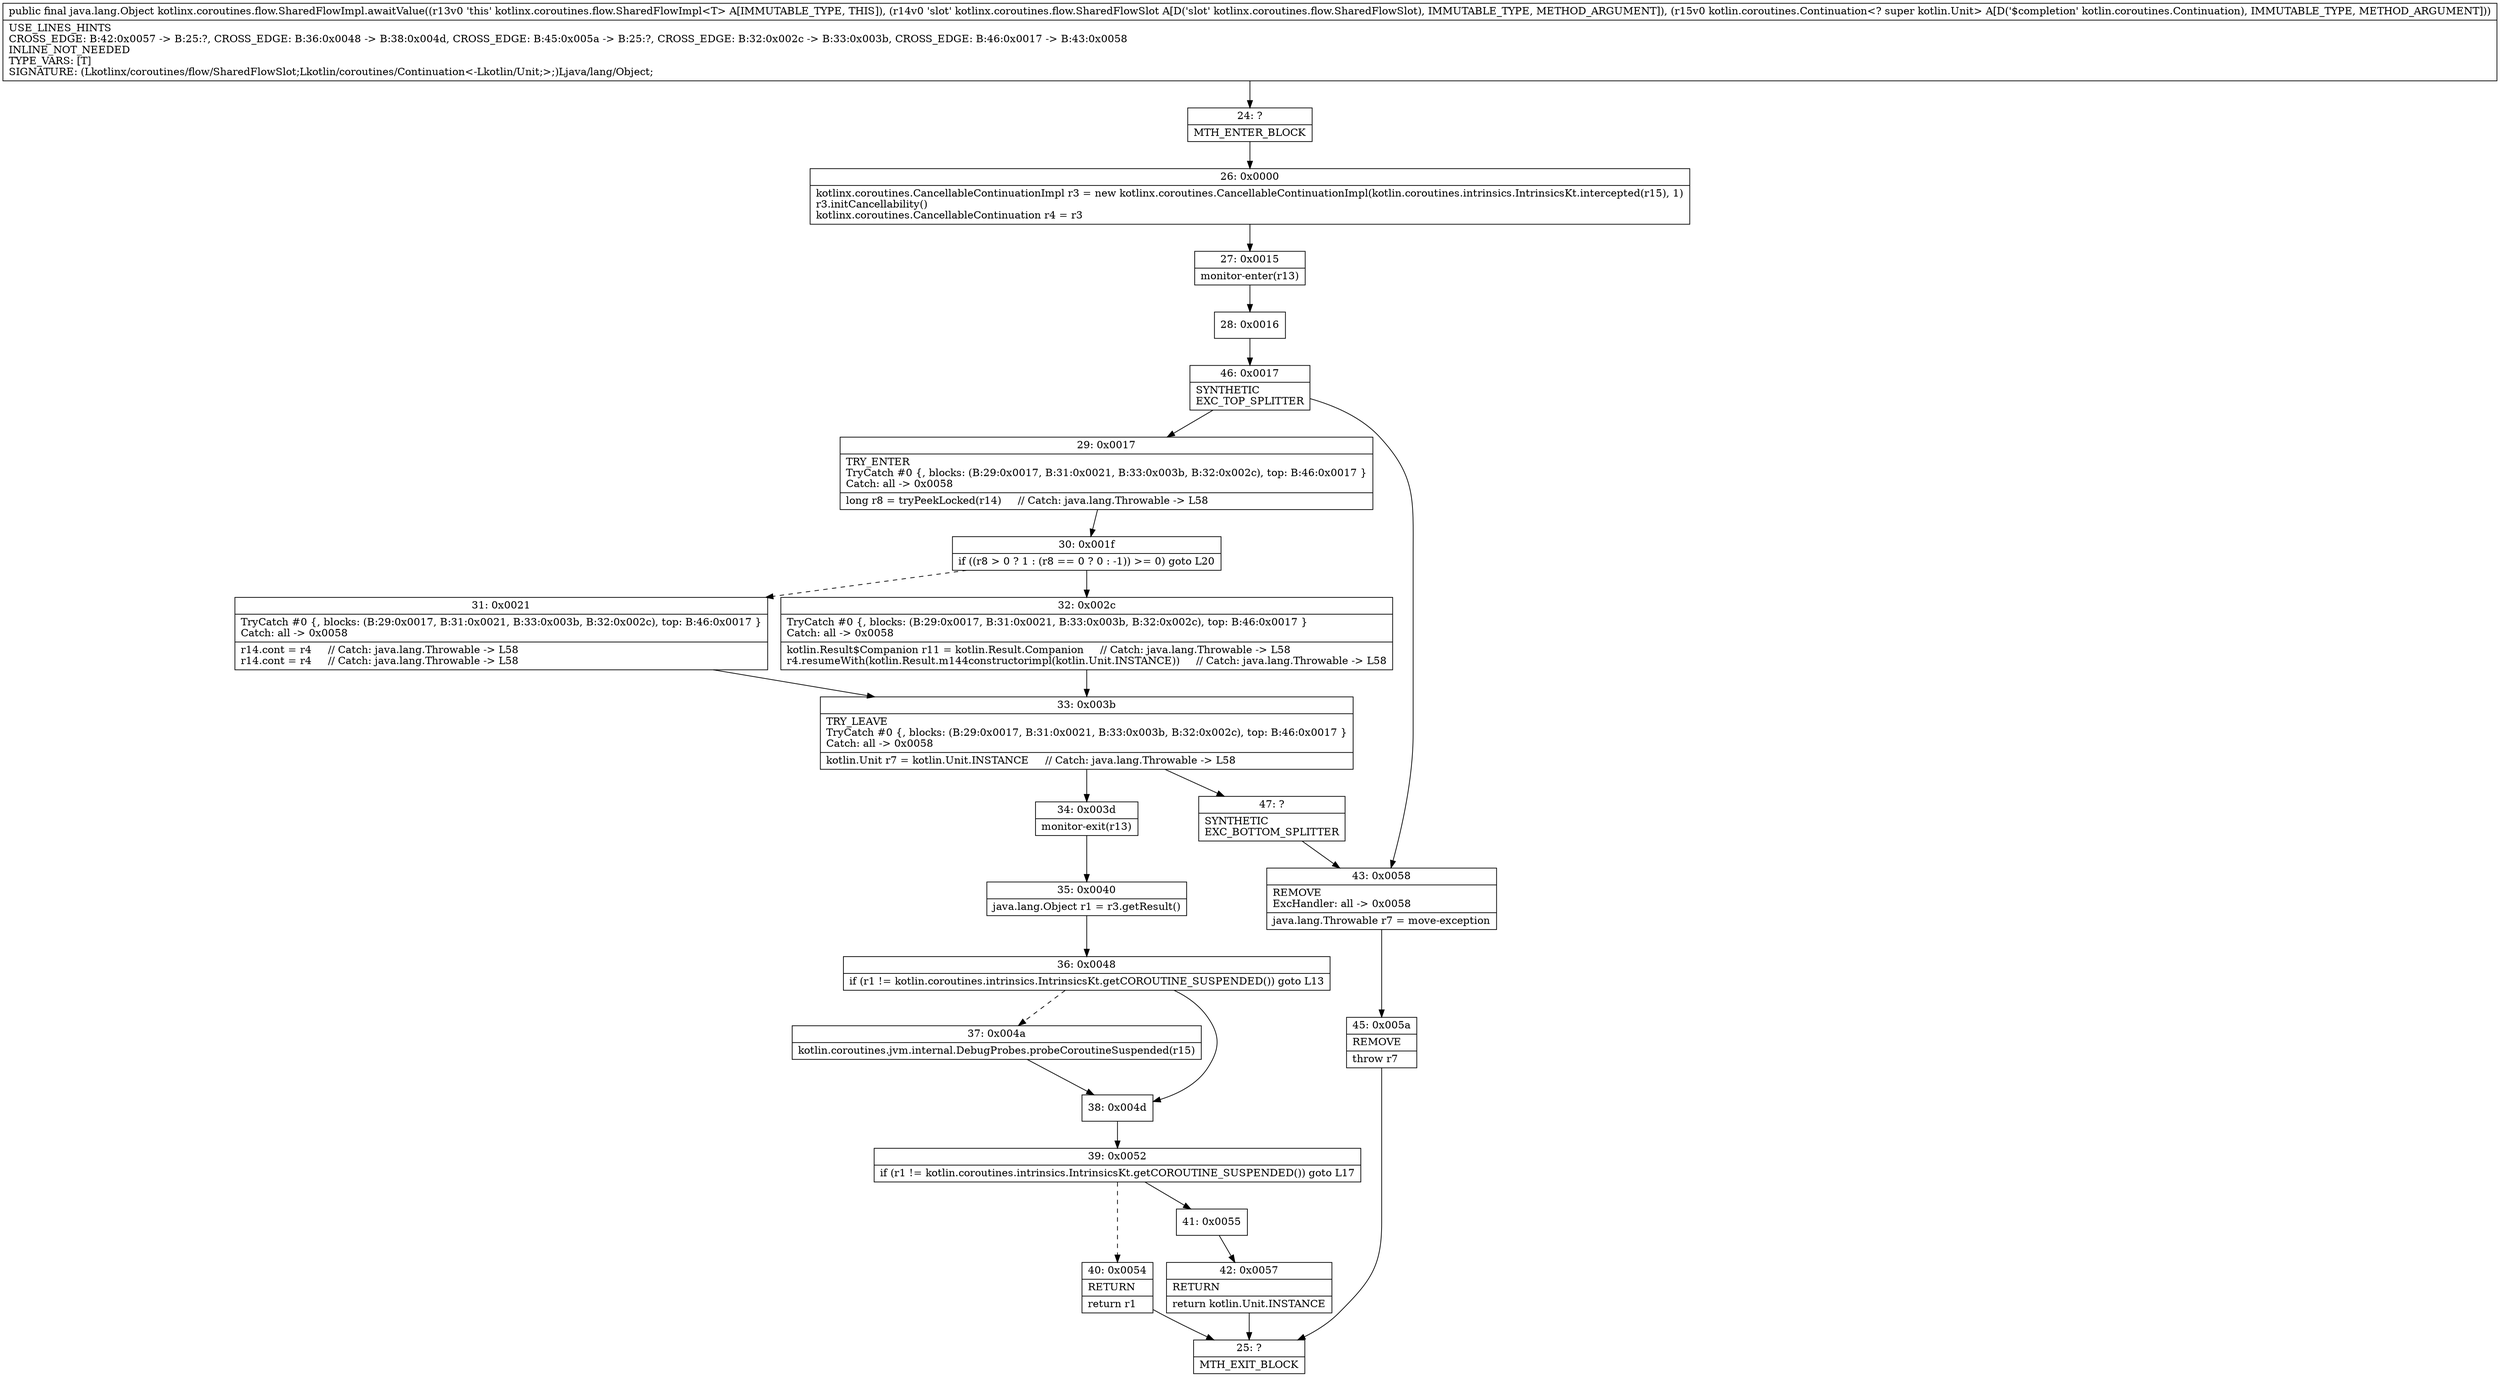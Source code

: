 digraph "CFG forkotlinx.coroutines.flow.SharedFlowImpl.awaitValue(Lkotlinx\/coroutines\/flow\/SharedFlowSlot;Lkotlin\/coroutines\/Continuation;)Ljava\/lang\/Object;" {
Node_24 [shape=record,label="{24\:\ ?|MTH_ENTER_BLOCK\l}"];
Node_26 [shape=record,label="{26\:\ 0x0000|kotlinx.coroutines.CancellableContinuationImpl r3 = new kotlinx.coroutines.CancellableContinuationImpl(kotlin.coroutines.intrinsics.IntrinsicsKt.intercepted(r15), 1)\lr3.initCancellability()\lkotlinx.coroutines.CancellableContinuation r4 = r3\l}"];
Node_27 [shape=record,label="{27\:\ 0x0015|monitor\-enter(r13)\l}"];
Node_28 [shape=record,label="{28\:\ 0x0016}"];
Node_46 [shape=record,label="{46\:\ 0x0017|SYNTHETIC\lEXC_TOP_SPLITTER\l}"];
Node_29 [shape=record,label="{29\:\ 0x0017|TRY_ENTER\lTryCatch #0 \{, blocks: (B:29:0x0017, B:31:0x0021, B:33:0x003b, B:32:0x002c), top: B:46:0x0017 \}\lCatch: all \-\> 0x0058\l|long r8 = tryPeekLocked(r14)     \/\/ Catch: java.lang.Throwable \-\> L58\l}"];
Node_30 [shape=record,label="{30\:\ 0x001f|if ((r8 \> 0 ? 1 : (r8 == 0 ? 0 : \-1)) \>= 0) goto L20\l}"];
Node_31 [shape=record,label="{31\:\ 0x0021|TryCatch #0 \{, blocks: (B:29:0x0017, B:31:0x0021, B:33:0x003b, B:32:0x002c), top: B:46:0x0017 \}\lCatch: all \-\> 0x0058\l|r14.cont = r4     \/\/ Catch: java.lang.Throwable \-\> L58\lr14.cont = r4     \/\/ Catch: java.lang.Throwable \-\> L58\l}"];
Node_33 [shape=record,label="{33\:\ 0x003b|TRY_LEAVE\lTryCatch #0 \{, blocks: (B:29:0x0017, B:31:0x0021, B:33:0x003b, B:32:0x002c), top: B:46:0x0017 \}\lCatch: all \-\> 0x0058\l|kotlin.Unit r7 = kotlin.Unit.INSTANCE     \/\/ Catch: java.lang.Throwable \-\> L58\l}"];
Node_34 [shape=record,label="{34\:\ 0x003d|monitor\-exit(r13)\l}"];
Node_35 [shape=record,label="{35\:\ 0x0040|java.lang.Object r1 = r3.getResult()\l}"];
Node_36 [shape=record,label="{36\:\ 0x0048|if (r1 != kotlin.coroutines.intrinsics.IntrinsicsKt.getCOROUTINE_SUSPENDED()) goto L13\l}"];
Node_37 [shape=record,label="{37\:\ 0x004a|kotlin.coroutines.jvm.internal.DebugProbes.probeCoroutineSuspended(r15)\l}"];
Node_38 [shape=record,label="{38\:\ 0x004d}"];
Node_39 [shape=record,label="{39\:\ 0x0052|if (r1 != kotlin.coroutines.intrinsics.IntrinsicsKt.getCOROUTINE_SUSPENDED()) goto L17\l}"];
Node_40 [shape=record,label="{40\:\ 0x0054|RETURN\l|return r1\l}"];
Node_25 [shape=record,label="{25\:\ ?|MTH_EXIT_BLOCK\l}"];
Node_41 [shape=record,label="{41\:\ 0x0055}"];
Node_42 [shape=record,label="{42\:\ 0x0057|RETURN\l|return kotlin.Unit.INSTANCE\l}"];
Node_47 [shape=record,label="{47\:\ ?|SYNTHETIC\lEXC_BOTTOM_SPLITTER\l}"];
Node_32 [shape=record,label="{32\:\ 0x002c|TryCatch #0 \{, blocks: (B:29:0x0017, B:31:0x0021, B:33:0x003b, B:32:0x002c), top: B:46:0x0017 \}\lCatch: all \-\> 0x0058\l|kotlin.Result$Companion r11 = kotlin.Result.Companion     \/\/ Catch: java.lang.Throwable \-\> L58\lr4.resumeWith(kotlin.Result.m144constructorimpl(kotlin.Unit.INSTANCE))     \/\/ Catch: java.lang.Throwable \-\> L58\l}"];
Node_43 [shape=record,label="{43\:\ 0x0058|REMOVE\lExcHandler: all \-\> 0x0058\l|java.lang.Throwable r7 = move\-exception\l}"];
Node_45 [shape=record,label="{45\:\ 0x005a|REMOVE\l|throw r7\l}"];
MethodNode[shape=record,label="{public final java.lang.Object kotlinx.coroutines.flow.SharedFlowImpl.awaitValue((r13v0 'this' kotlinx.coroutines.flow.SharedFlowImpl\<T\> A[IMMUTABLE_TYPE, THIS]), (r14v0 'slot' kotlinx.coroutines.flow.SharedFlowSlot A[D('slot' kotlinx.coroutines.flow.SharedFlowSlot), IMMUTABLE_TYPE, METHOD_ARGUMENT]), (r15v0 kotlin.coroutines.Continuation\<? super kotlin.Unit\> A[D('$completion' kotlin.coroutines.Continuation), IMMUTABLE_TYPE, METHOD_ARGUMENT]))  | USE_LINES_HINTS\lCROSS_EDGE: B:42:0x0057 \-\> B:25:?, CROSS_EDGE: B:36:0x0048 \-\> B:38:0x004d, CROSS_EDGE: B:45:0x005a \-\> B:25:?, CROSS_EDGE: B:32:0x002c \-\> B:33:0x003b, CROSS_EDGE: B:46:0x0017 \-\> B:43:0x0058\lINLINE_NOT_NEEDED\lTYPE_VARS: [T]\lSIGNATURE: (Lkotlinx\/coroutines\/flow\/SharedFlowSlot;Lkotlin\/coroutines\/Continuation\<\-Lkotlin\/Unit;\>;)Ljava\/lang\/Object;\l}"];
MethodNode -> Node_24;Node_24 -> Node_26;
Node_26 -> Node_27;
Node_27 -> Node_28;
Node_28 -> Node_46;
Node_46 -> Node_29;
Node_46 -> Node_43;
Node_29 -> Node_30;
Node_30 -> Node_31[style=dashed];
Node_30 -> Node_32;
Node_31 -> Node_33;
Node_33 -> Node_34;
Node_33 -> Node_47;
Node_34 -> Node_35;
Node_35 -> Node_36;
Node_36 -> Node_37[style=dashed];
Node_36 -> Node_38;
Node_37 -> Node_38;
Node_38 -> Node_39;
Node_39 -> Node_40[style=dashed];
Node_39 -> Node_41;
Node_40 -> Node_25;
Node_41 -> Node_42;
Node_42 -> Node_25;
Node_47 -> Node_43;
Node_32 -> Node_33;
Node_43 -> Node_45;
Node_45 -> Node_25;
}

